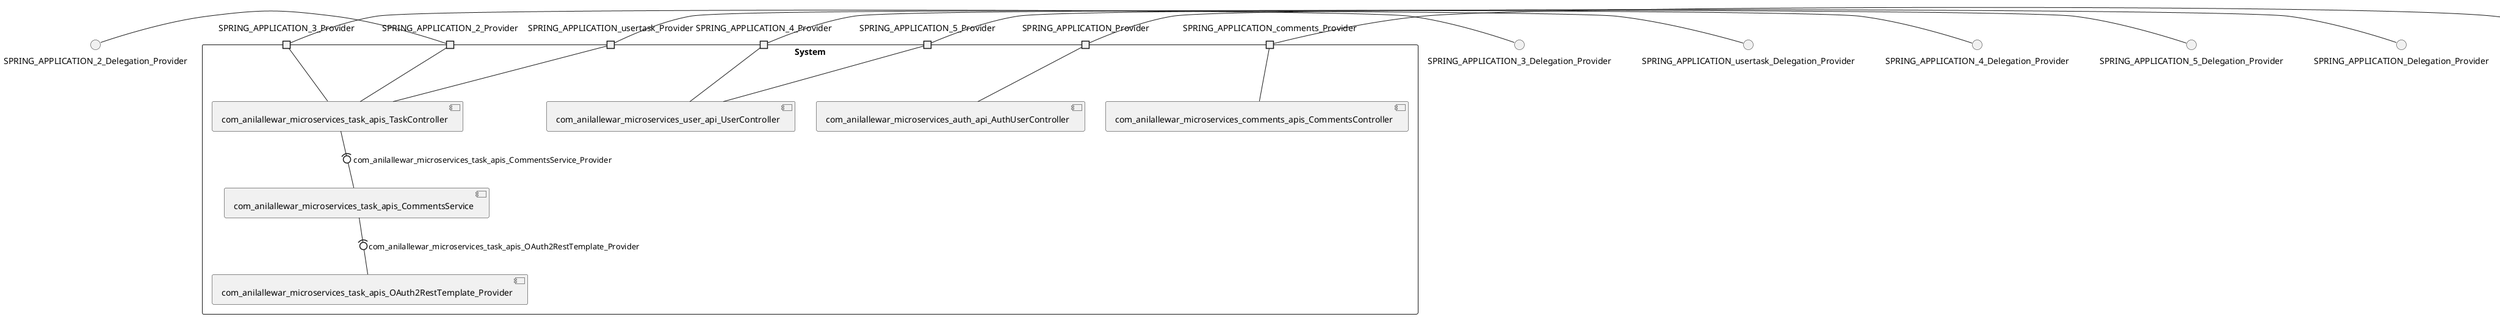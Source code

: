 @startuml
skinparam fixCircleLabelOverlapping true
skinparam componentStyle uml2
() SPRING_APPLICATION_2_Delegation_Provider
() SPRING_APPLICATION_3_Delegation_Provider
() SPRING_APPLICATION_4_Delegation_Provider
() SPRING_APPLICATION_5_Delegation_Provider
() SPRING_APPLICATION_Delegation_Provider
() SPRING_APPLICATION_comments_Delegation_Provider
() SPRING_APPLICATION_usertask_Delegation_Provider
rectangle System {
[com_anilallewar_microservices_auth_api_AuthUserController] [[anilallewar-microservices-basics-spring-boot.repository#_2eVU-usVEe6MmYJJTUMjvg]]
[com_anilallewar_microservices_comments_apis_CommentsController] [[anilallewar-microservices-basics-spring-boot.repository#_2eVU-usVEe6MmYJJTUMjvg]]
[com_anilallewar_microservices_task_apis_CommentsService] [[anilallewar-microservices-basics-spring-boot.repository#_2eVU-usVEe6MmYJJTUMjvg]]
[com_anilallewar_microservices_task_apis_OAuth2RestTemplate_Provider] [[anilallewar-microservices-basics-spring-boot.repository#_2eVU-usVEe6MmYJJTUMjvg]]
[com_anilallewar_microservices_task_apis_TaskController] [[anilallewar-microservices-basics-spring-boot.repository#_2eVU-usVEe6MmYJJTUMjvg]]
[com_anilallewar_microservices_user_api_UserController] [[anilallewar-microservices-basics-spring-boot.repository#_2eVU-usVEe6MmYJJTUMjvg]]
port SPRING_APPLICATION_2_Provider
SPRING_APPLICATION_2_Delegation_Provider - SPRING_APPLICATION_2_Provider
SPRING_APPLICATION_2_Provider - [com_anilallewar_microservices_task_apis_TaskController]
port SPRING_APPLICATION_3_Provider
SPRING_APPLICATION_3_Delegation_Provider - SPRING_APPLICATION_3_Provider
SPRING_APPLICATION_3_Provider - [com_anilallewar_microservices_task_apis_TaskController]
port SPRING_APPLICATION_4_Provider
SPRING_APPLICATION_4_Delegation_Provider - SPRING_APPLICATION_4_Provider
SPRING_APPLICATION_4_Provider - [com_anilallewar_microservices_user_api_UserController]
port SPRING_APPLICATION_5_Provider
SPRING_APPLICATION_5_Delegation_Provider - SPRING_APPLICATION_5_Provider
SPRING_APPLICATION_5_Provider - [com_anilallewar_microservices_user_api_UserController]
port SPRING_APPLICATION_Provider
SPRING_APPLICATION_Delegation_Provider - SPRING_APPLICATION_Provider
SPRING_APPLICATION_Provider - [com_anilallewar_microservices_auth_api_AuthUserController]
port SPRING_APPLICATION_comments_Provider
SPRING_APPLICATION_comments_Delegation_Provider - SPRING_APPLICATION_comments_Provider
SPRING_APPLICATION_comments_Provider - [com_anilallewar_microservices_comments_apis_CommentsController]
port SPRING_APPLICATION_usertask_Provider
SPRING_APPLICATION_usertask_Delegation_Provider - SPRING_APPLICATION_usertask_Provider
SPRING_APPLICATION_usertask_Provider - [com_anilallewar_microservices_task_apis_TaskController]
[com_anilallewar_microservices_task_apis_TaskController] -(0- [com_anilallewar_microservices_task_apis_CommentsService] : com_anilallewar_microservices_task_apis_CommentsService_Provider
[com_anilallewar_microservices_task_apis_CommentsService] -(0- [com_anilallewar_microservices_task_apis_OAuth2RestTemplate_Provider] : com_anilallewar_microservices_task_apis_OAuth2RestTemplate_Provider
}

@enduml
